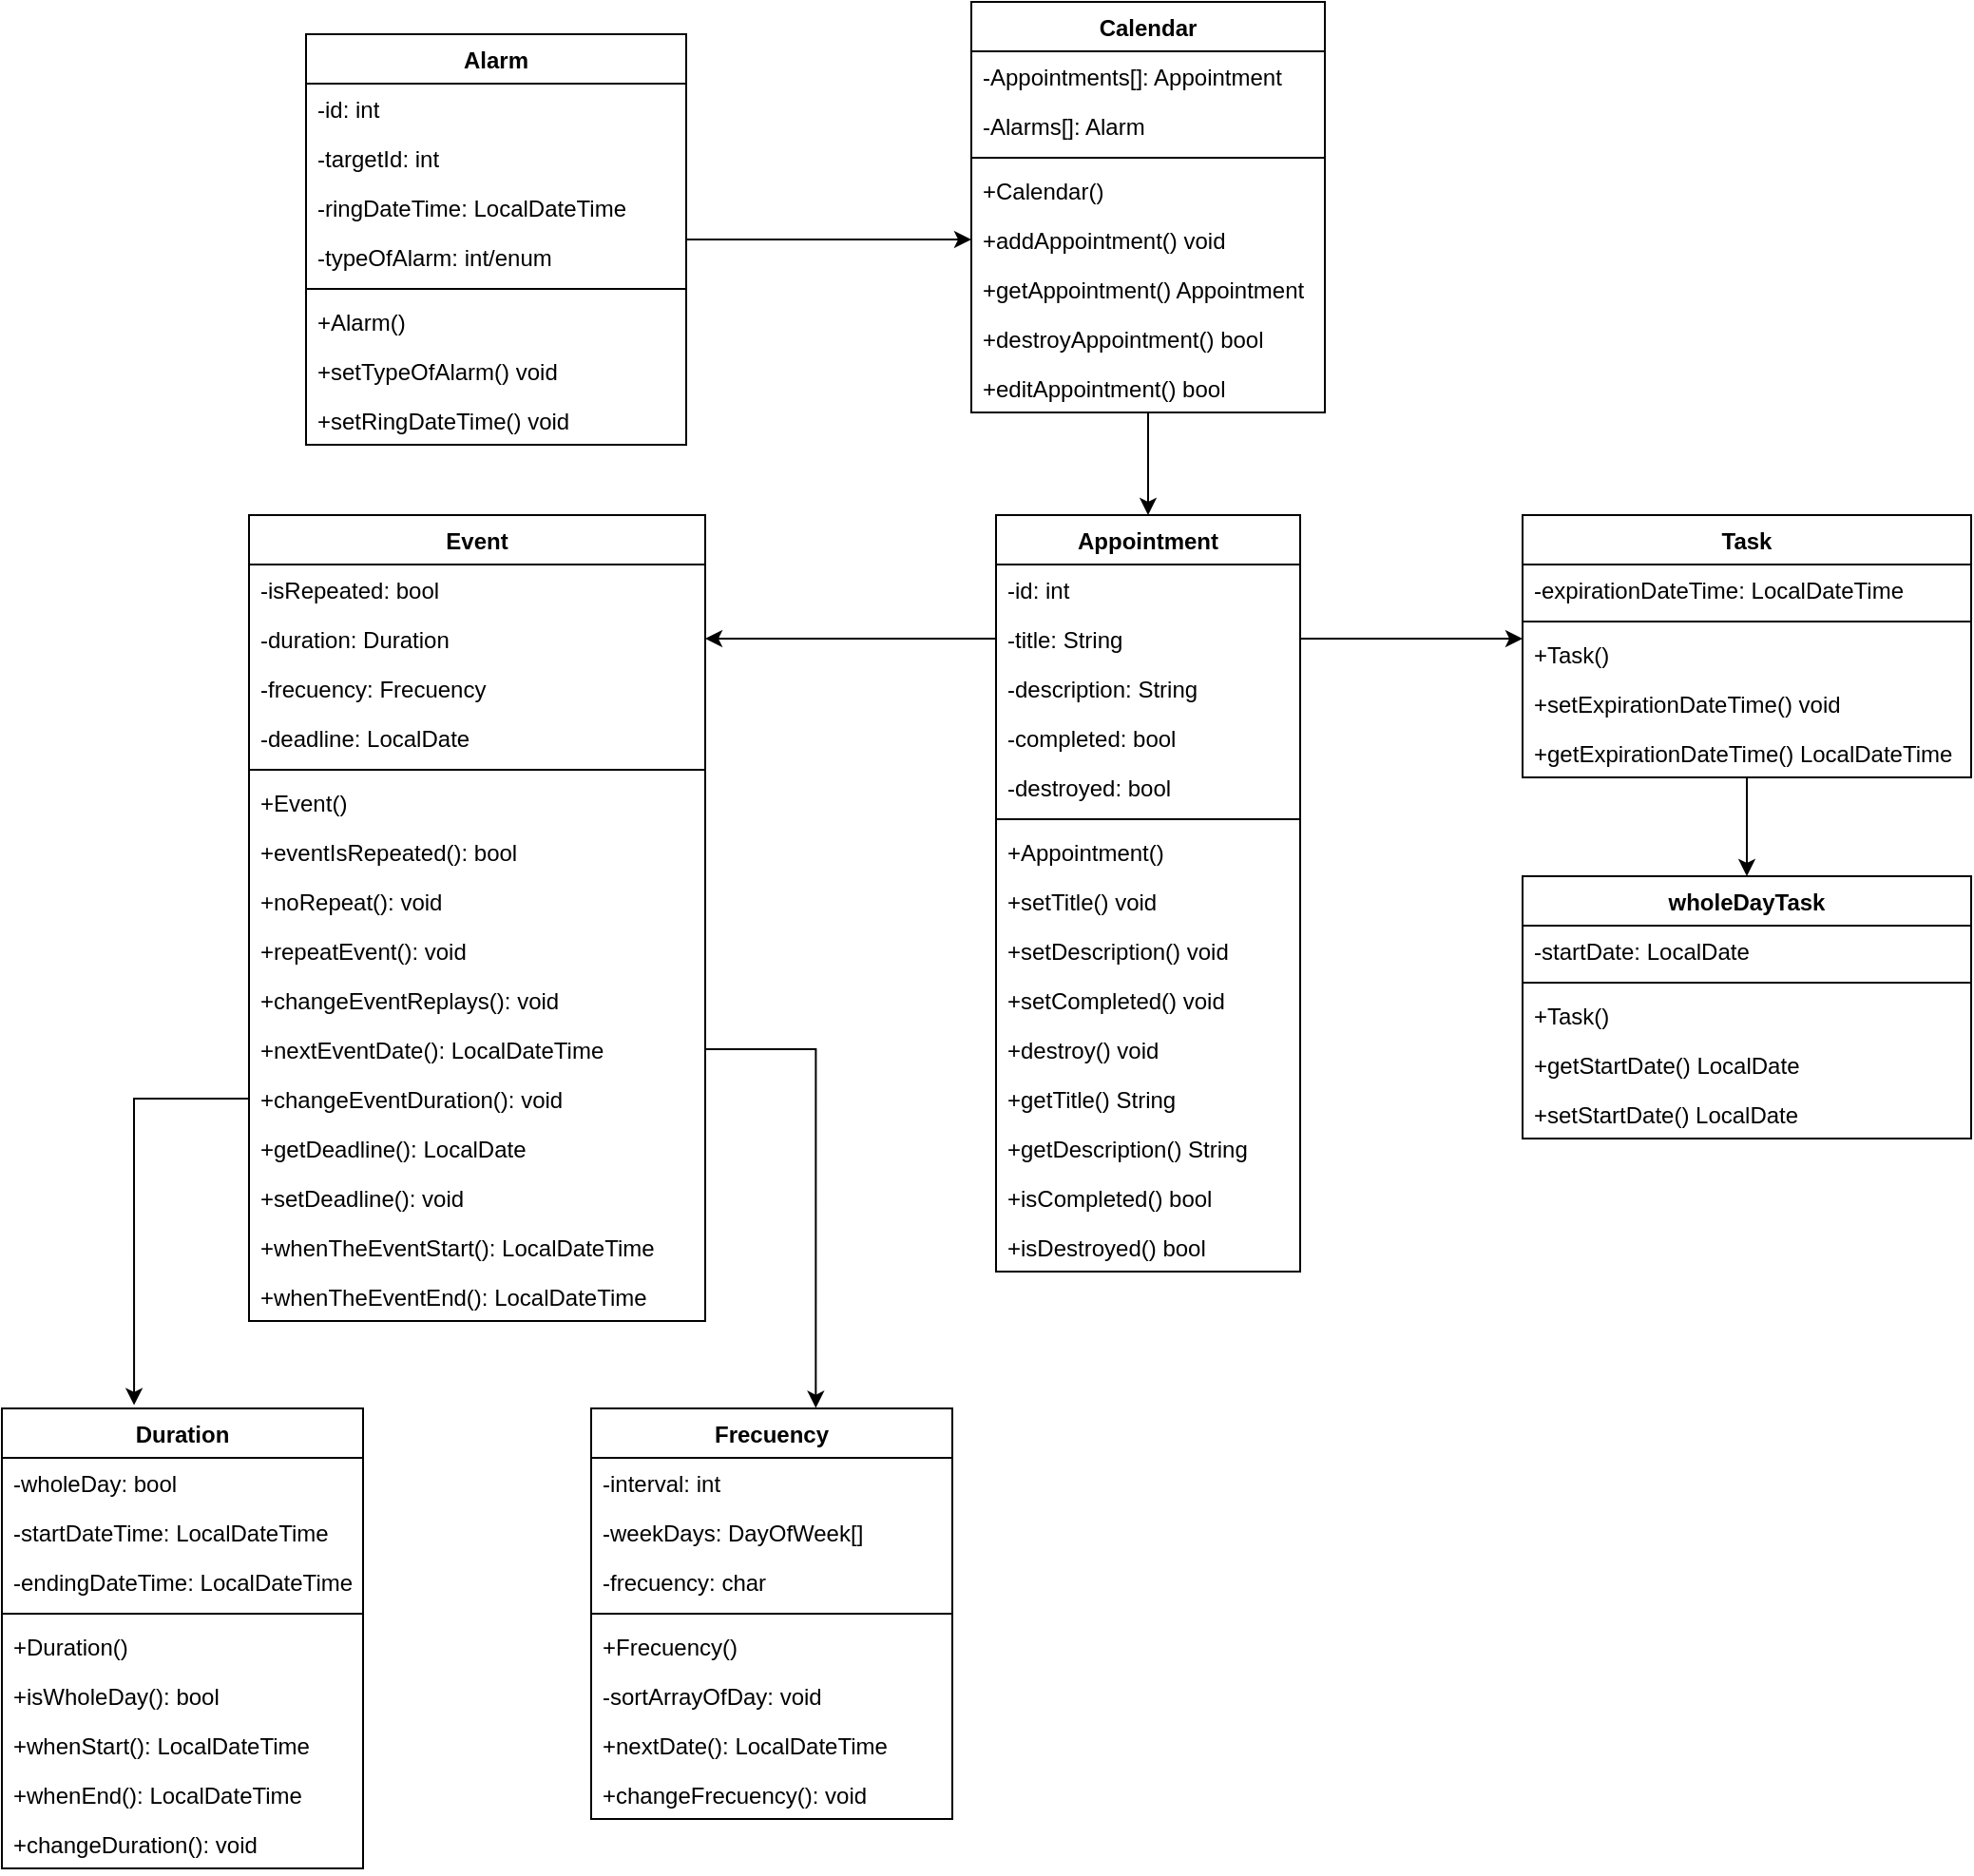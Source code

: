 <mxfile version="20.3.0" type="device"><diagram id="C5RBs43oDa-KdzZeNtuy" name="Page-1"><mxGraphModel dx="1421" dy="904" grid="1" gridSize="10" guides="1" tooltips="1" connect="1" arrows="1" fold="1" page="1" pageScale="1" pageWidth="827" pageHeight="1169" math="0" shadow="0"><root><mxCell id="WIyWlLk6GJQsqaUBKTNV-0"/><mxCell id="WIyWlLk6GJQsqaUBKTNV-1" parent="WIyWlLk6GJQsqaUBKTNV-0"/><mxCell id="myh4uGRj-QD2Ys2QT38W-99" style="edgeStyle=none;rounded=0;orthogonalLoop=1;jettySize=auto;html=1;exitX=0.5;exitY=1;exitDx=0;exitDy=0;entryX=0.5;entryY=0;entryDx=0;entryDy=0;" parent="WIyWlLk6GJQsqaUBKTNV-1" source="myh4uGRj-QD2Ys2QT38W-1" target="myh4uGRj-QD2Ys2QT38W-30" edge="1"><mxGeometry relative="1" as="geometry"/></mxCell><mxCell id="myh4uGRj-QD2Ys2QT38W-1" value="Calendar" style="swimlane;fontStyle=1;align=center;verticalAlign=top;childLayout=stackLayout;horizontal=1;startSize=26;horizontalStack=0;resizeParent=1;resizeParentMax=0;resizeLast=0;collapsible=1;marginBottom=0;" parent="WIyWlLk6GJQsqaUBKTNV-1" vertex="1"><mxGeometry x="760" y="180" width="186" height="216" as="geometry"/></mxCell><mxCell id="myh4uGRj-QD2Ys2QT38W-2" value="-Appointments[]: Appointment" style="text;strokeColor=none;fillColor=none;align=left;verticalAlign=top;spacingLeft=4;spacingRight=4;overflow=hidden;rotatable=0;points=[[0,0.5],[1,0.5]];portConstraint=eastwest;" parent="myh4uGRj-QD2Ys2QT38W-1" vertex="1"><mxGeometry y="26" width="186" height="26" as="geometry"/></mxCell><mxCell id="myh4uGRj-QD2Ys2QT38W-3" value="-Alarms[]: Alarm" style="text;strokeColor=none;fillColor=none;align=left;verticalAlign=top;spacingLeft=4;spacingRight=4;overflow=hidden;rotatable=0;points=[[0,0.5],[1,0.5]];portConstraint=eastwest;" parent="myh4uGRj-QD2Ys2QT38W-1" vertex="1"><mxGeometry y="52" width="186" height="26" as="geometry"/></mxCell><mxCell id="myh4uGRj-QD2Ys2QT38W-4" value="" style="line;strokeWidth=1;fillColor=none;align=left;verticalAlign=middle;spacingTop=-1;spacingLeft=3;spacingRight=3;rotatable=0;labelPosition=right;points=[];portConstraint=eastwest;strokeColor=inherit;" parent="myh4uGRj-QD2Ys2QT38W-1" vertex="1"><mxGeometry y="78" width="186" height="8" as="geometry"/></mxCell><mxCell id="myh4uGRj-QD2Ys2QT38W-5" value="+Calendar()" style="text;strokeColor=none;fillColor=none;align=left;verticalAlign=top;spacingLeft=4;spacingRight=4;overflow=hidden;rotatable=0;points=[[0,0.5],[1,0.5]];portConstraint=eastwest;" parent="myh4uGRj-QD2Ys2QT38W-1" vertex="1"><mxGeometry y="86" width="186" height="26" as="geometry"/></mxCell><mxCell id="myh4uGRj-QD2Ys2QT38W-6" value="+addAppointment() void" style="text;strokeColor=none;fillColor=none;align=left;verticalAlign=top;spacingLeft=4;spacingRight=4;overflow=hidden;rotatable=0;points=[[0,0.5],[1,0.5]];portConstraint=eastwest;" parent="myh4uGRj-QD2Ys2QT38W-1" vertex="1"><mxGeometry y="112" width="186" height="26" as="geometry"/></mxCell><mxCell id="myh4uGRj-QD2Ys2QT38W-7" value="+getAppointment() Appointment" style="text;strokeColor=none;fillColor=none;align=left;verticalAlign=top;spacingLeft=4;spacingRight=4;overflow=hidden;rotatable=0;points=[[0,0.5],[1,0.5]];portConstraint=eastwest;" parent="myh4uGRj-QD2Ys2QT38W-1" vertex="1"><mxGeometry y="138" width="186" height="26" as="geometry"/></mxCell><mxCell id="myh4uGRj-QD2Ys2QT38W-8" value="+destroyAppointment() bool" style="text;strokeColor=none;fillColor=none;align=left;verticalAlign=top;spacingLeft=4;spacingRight=4;overflow=hidden;rotatable=0;points=[[0,0.5],[1,0.5]];portConstraint=eastwest;" parent="myh4uGRj-QD2Ys2QT38W-1" vertex="1"><mxGeometry y="164" width="186" height="26" as="geometry"/></mxCell><mxCell id="myh4uGRj-QD2Ys2QT38W-9" value="+editAppointment() bool" style="text;strokeColor=none;fillColor=none;align=left;verticalAlign=top;spacingLeft=4;spacingRight=4;overflow=hidden;rotatable=0;points=[[0,0.5],[1,0.5]];portConstraint=eastwest;" parent="myh4uGRj-QD2Ys2QT38W-1" vertex="1"><mxGeometry y="190" width="186" height="26" as="geometry"/></mxCell><mxCell id="myh4uGRj-QD2Ys2QT38W-11" value="Event" style="swimlane;fontStyle=1;align=center;verticalAlign=top;childLayout=stackLayout;horizontal=1;startSize=26;horizontalStack=0;resizeParent=1;resizeParentMax=0;resizeLast=0;collapsible=1;marginBottom=0;" parent="WIyWlLk6GJQsqaUBKTNV-1" vertex="1"><mxGeometry x="380" y="450" width="240" height="424" as="geometry"/></mxCell><mxCell id="myh4uGRj-QD2Ys2QT38W-12" value="-isRepeated: bool" style="text;strokeColor=none;fillColor=none;align=left;verticalAlign=top;spacingLeft=4;spacingRight=4;overflow=hidden;rotatable=0;points=[[0,0.5],[1,0.5]];portConstraint=eastwest;" parent="myh4uGRj-QD2Ys2QT38W-11" vertex="1"><mxGeometry y="26" width="240" height="26" as="geometry"/></mxCell><mxCell id="myh4uGRj-QD2Ys2QT38W-13" value="-duration: Duration" style="text;strokeColor=none;fillColor=none;align=left;verticalAlign=top;spacingLeft=4;spacingRight=4;overflow=hidden;rotatable=0;points=[[0,0.5],[1,0.5]];portConstraint=eastwest;" parent="myh4uGRj-QD2Ys2QT38W-11" vertex="1"><mxGeometry y="52" width="240" height="26" as="geometry"/></mxCell><mxCell id="myh4uGRj-QD2Ys2QT38W-14" value="-frecuency: Frecuency" style="text;strokeColor=none;fillColor=none;align=left;verticalAlign=top;spacingLeft=4;spacingRight=4;overflow=hidden;rotatable=0;points=[[0,0.5],[1,0.5]];portConstraint=eastwest;" parent="myh4uGRj-QD2Ys2QT38W-11" vertex="1"><mxGeometry y="78" width="240" height="26" as="geometry"/></mxCell><mxCell id="dQuGqhkY-mQIlBnvqClp-0" value="-deadline: LocalDate" style="text;strokeColor=none;fillColor=none;align=left;verticalAlign=top;spacingLeft=4;spacingRight=4;overflow=hidden;rotatable=0;points=[[0,0.5],[1,0.5]];portConstraint=eastwest;" parent="myh4uGRj-QD2Ys2QT38W-11" vertex="1"><mxGeometry y="104" width="240" height="26" as="geometry"/></mxCell><mxCell id="myh4uGRj-QD2Ys2QT38W-15" value="" style="line;strokeWidth=1;fillColor=none;align=left;verticalAlign=middle;spacingTop=-1;spacingLeft=3;spacingRight=3;rotatable=0;labelPosition=right;points=[];portConstraint=eastwest;strokeColor=inherit;" parent="myh4uGRj-QD2Ys2QT38W-11" vertex="1"><mxGeometry y="130" width="240" height="8" as="geometry"/></mxCell><mxCell id="myh4uGRj-QD2Ys2QT38W-16" value="+Event()" style="text;strokeColor=none;fillColor=none;align=left;verticalAlign=top;spacingLeft=4;spacingRight=4;overflow=hidden;rotatable=0;points=[[0,0.5],[1,0.5]];portConstraint=eastwest;" parent="myh4uGRj-QD2Ys2QT38W-11" vertex="1"><mxGeometry y="138" width="240" height="26" as="geometry"/></mxCell><mxCell id="myh4uGRj-QD2Ys2QT38W-75" value="+eventIsRepeated(): bool" style="text;strokeColor=none;fillColor=none;align=left;verticalAlign=top;spacingLeft=4;spacingRight=4;overflow=hidden;rotatable=0;points=[[0,0.5],[1,0.5]];portConstraint=eastwest;" parent="myh4uGRj-QD2Ys2QT38W-11" vertex="1"><mxGeometry y="164" width="240" height="26" as="geometry"/></mxCell><mxCell id="myh4uGRj-QD2Ys2QT38W-77" value="+noRepeat(): void" style="text;strokeColor=none;fillColor=none;align=left;verticalAlign=top;spacingLeft=4;spacingRight=4;overflow=hidden;rotatable=0;points=[[0,0.5],[1,0.5]];portConstraint=eastwest;" parent="myh4uGRj-QD2Ys2QT38W-11" vertex="1"><mxGeometry y="190" width="240" height="26" as="geometry"/></mxCell><mxCell id="myh4uGRj-QD2Ys2QT38W-78" value="+repeatEvent(): void" style="text;strokeColor=none;fillColor=none;align=left;verticalAlign=top;spacingLeft=4;spacingRight=4;overflow=hidden;rotatable=0;points=[[0,0.5],[1,0.5]];portConstraint=eastwest;" parent="myh4uGRj-QD2Ys2QT38W-11" vertex="1"><mxGeometry y="216" width="240" height="26" as="geometry"/></mxCell><mxCell id="myh4uGRj-QD2Ys2QT38W-79" value="+changeEventReplays(): void" style="text;strokeColor=none;fillColor=none;align=left;verticalAlign=top;spacingLeft=4;spacingRight=4;overflow=hidden;rotatable=0;points=[[0,0.5],[1,0.5]];portConstraint=eastwest;" parent="myh4uGRj-QD2Ys2QT38W-11" vertex="1"><mxGeometry y="242" width="240" height="26" as="geometry"/></mxCell><mxCell id="myh4uGRj-QD2Ys2QT38W-80" value="+nextEventDate(): LocalDateTime" style="text;strokeColor=none;fillColor=none;align=left;verticalAlign=top;spacingLeft=4;spacingRight=4;overflow=hidden;rotatable=0;points=[[0,0.5],[1,0.5]];portConstraint=eastwest;" parent="myh4uGRj-QD2Ys2QT38W-11" vertex="1"><mxGeometry y="268" width="240" height="26" as="geometry"/></mxCell><mxCell id="myh4uGRj-QD2Ys2QT38W-81" value="+changeEventDuration(): void" style="text;strokeColor=none;fillColor=none;align=left;verticalAlign=top;spacingLeft=4;spacingRight=4;overflow=hidden;rotatable=0;points=[[0,0.5],[1,0.5]];portConstraint=eastwest;" parent="myh4uGRj-QD2Ys2QT38W-11" vertex="1"><mxGeometry y="294" width="240" height="26" as="geometry"/></mxCell><mxCell id="dQuGqhkY-mQIlBnvqClp-1" value="+getDeadline(): LocalDate" style="text;strokeColor=none;fillColor=none;align=left;verticalAlign=top;spacingLeft=4;spacingRight=4;overflow=hidden;rotatable=0;points=[[0,0.5],[1,0.5]];portConstraint=eastwest;" parent="myh4uGRj-QD2Ys2QT38W-11" vertex="1"><mxGeometry y="320" width="240" height="26" as="geometry"/></mxCell><mxCell id="dQuGqhkY-mQIlBnvqClp-2" value="+setDeadline(): void" style="text;strokeColor=none;fillColor=none;align=left;verticalAlign=top;spacingLeft=4;spacingRight=4;overflow=hidden;rotatable=0;points=[[0,0.5],[1,0.5]];portConstraint=eastwest;" parent="myh4uGRj-QD2Ys2QT38W-11" vertex="1"><mxGeometry y="346" width="240" height="26" as="geometry"/></mxCell><mxCell id="dQuGqhkY-mQIlBnvqClp-3" value="+whenTheEventStart(): LocalDateTime" style="text;strokeColor=none;fillColor=none;align=left;verticalAlign=top;spacingLeft=4;spacingRight=4;overflow=hidden;rotatable=0;points=[[0,0.5],[1,0.5]];portConstraint=eastwest;" parent="myh4uGRj-QD2Ys2QT38W-11" vertex="1"><mxGeometry y="372" width="240" height="26" as="geometry"/></mxCell><mxCell id="dQuGqhkY-mQIlBnvqClp-4" value="+whenTheEventEnd(): LocalDateTime" style="text;strokeColor=none;fillColor=none;align=left;verticalAlign=top;spacingLeft=4;spacingRight=4;overflow=hidden;rotatable=0;points=[[0,0.5],[1,0.5]];portConstraint=eastwest;" parent="myh4uGRj-QD2Ys2QT38W-11" vertex="1"><mxGeometry y="398" width="240" height="26" as="geometry"/></mxCell><mxCell id="uZS_CTxzkBiDbrTt1ZFZ-10" value="" style="edgeStyle=orthogonalEdgeStyle;rounded=0;orthogonalLoop=1;jettySize=auto;html=1;" edge="1" parent="WIyWlLk6GJQsqaUBKTNV-1" source="myh4uGRj-QD2Ys2QT38W-19" target="uZS_CTxzkBiDbrTt1ZFZ-0"><mxGeometry relative="1" as="geometry"/></mxCell><mxCell id="myh4uGRj-QD2Ys2QT38W-19" value="Task" style="swimlane;fontStyle=1;align=center;verticalAlign=top;childLayout=stackLayout;horizontal=1;startSize=26;horizontalStack=0;resizeParent=1;resizeParentMax=0;resizeLast=0;collapsible=1;marginBottom=0;" parent="WIyWlLk6GJQsqaUBKTNV-1" vertex="1"><mxGeometry x="1050" y="450" width="236" height="138" as="geometry"/></mxCell><mxCell id="myh4uGRj-QD2Ys2QT38W-20" value="-expirationDateTime: LocalDateTime" style="text;strokeColor=none;fillColor=none;align=left;verticalAlign=top;spacingLeft=4;spacingRight=4;overflow=hidden;rotatable=0;points=[[0,0.5],[1,0.5]];portConstraint=eastwest;" parent="myh4uGRj-QD2Ys2QT38W-19" vertex="1"><mxGeometry y="26" width="236" height="26" as="geometry"/></mxCell><mxCell id="myh4uGRj-QD2Ys2QT38W-22" value="" style="line;strokeWidth=1;fillColor=none;align=left;verticalAlign=middle;spacingTop=-1;spacingLeft=3;spacingRight=3;rotatable=0;labelPosition=right;points=[];portConstraint=eastwest;strokeColor=inherit;" parent="myh4uGRj-QD2Ys2QT38W-19" vertex="1"><mxGeometry y="52" width="236" height="8" as="geometry"/></mxCell><mxCell id="myh4uGRj-QD2Ys2QT38W-23" value="+Task()" style="text;strokeColor=none;fillColor=none;align=left;verticalAlign=top;spacingLeft=4;spacingRight=4;overflow=hidden;rotatable=0;points=[[0,0.5],[1,0.5]];portConstraint=eastwest;" parent="myh4uGRj-QD2Ys2QT38W-19" vertex="1"><mxGeometry y="60" width="236" height="26" as="geometry"/></mxCell><mxCell id="myh4uGRj-QD2Ys2QT38W-24" value="+setExpirationDateTime() void" style="text;strokeColor=none;fillColor=none;align=left;verticalAlign=top;spacingLeft=4;spacingRight=4;overflow=hidden;rotatable=0;points=[[0,0.5],[1,0.5]];portConstraint=eastwest;" parent="myh4uGRj-QD2Ys2QT38W-19" vertex="1"><mxGeometry y="86" width="236" height="26" as="geometry"/></mxCell><mxCell id="myh4uGRj-QD2Ys2QT38W-25" value="+getExpirationDateTime() LocalDateTime" style="text;strokeColor=none;fillColor=none;align=left;verticalAlign=top;spacingLeft=4;spacingRight=4;overflow=hidden;rotatable=0;points=[[0,0.5],[1,0.5]];portConstraint=eastwest;" parent="myh4uGRj-QD2Ys2QT38W-19" vertex="1"><mxGeometry y="112" width="236" height="26" as="geometry"/></mxCell><mxCell id="myh4uGRj-QD2Ys2QT38W-30" value="Appointment" style="swimlane;fontStyle=1;align=center;verticalAlign=top;childLayout=stackLayout;horizontal=1;startSize=26;horizontalStack=0;resizeParent=1;resizeParentMax=0;resizeLast=0;collapsible=1;marginBottom=0;" parent="WIyWlLk6GJQsqaUBKTNV-1" vertex="1"><mxGeometry x="773" y="450" width="160" height="398" as="geometry"/></mxCell><mxCell id="myh4uGRj-QD2Ys2QT38W-31" value="-id: int" style="text;strokeColor=none;fillColor=none;align=left;verticalAlign=top;spacingLeft=4;spacingRight=4;overflow=hidden;rotatable=0;points=[[0,0.5],[1,0.5]];portConstraint=eastwest;" parent="myh4uGRj-QD2Ys2QT38W-30" vertex="1"><mxGeometry y="26" width="160" height="26" as="geometry"/></mxCell><mxCell id="myh4uGRj-QD2Ys2QT38W-32" value="-title: String" style="text;strokeColor=none;fillColor=none;align=left;verticalAlign=top;spacingLeft=4;spacingRight=4;overflow=hidden;rotatable=0;points=[[0,0.5],[1,0.5]];portConstraint=eastwest;" parent="myh4uGRj-QD2Ys2QT38W-30" vertex="1"><mxGeometry y="52" width="160" height="26" as="geometry"/></mxCell><mxCell id="myh4uGRj-QD2Ys2QT38W-33" value="-description: String" style="text;strokeColor=none;fillColor=none;align=left;verticalAlign=top;spacingLeft=4;spacingRight=4;overflow=hidden;rotatable=0;points=[[0,0.5],[1,0.5]];portConstraint=eastwest;" parent="myh4uGRj-QD2Ys2QT38W-30" vertex="1"><mxGeometry y="78" width="160" height="26" as="geometry"/></mxCell><mxCell id="myh4uGRj-QD2Ys2QT38W-34" value="-completed: bool" style="text;strokeColor=none;fillColor=none;align=left;verticalAlign=top;spacingLeft=4;spacingRight=4;overflow=hidden;rotatable=0;points=[[0,0.5],[1,0.5]];portConstraint=eastwest;" parent="myh4uGRj-QD2Ys2QT38W-30" vertex="1"><mxGeometry y="104" width="160" height="26" as="geometry"/></mxCell><mxCell id="myh4uGRj-QD2Ys2QT38W-35" value="-destroyed: bool" style="text;strokeColor=none;fillColor=none;align=left;verticalAlign=top;spacingLeft=4;spacingRight=4;overflow=hidden;rotatable=0;points=[[0,0.5],[1,0.5]];portConstraint=eastwest;" parent="myh4uGRj-QD2Ys2QT38W-30" vertex="1"><mxGeometry y="130" width="160" height="26" as="geometry"/></mxCell><mxCell id="myh4uGRj-QD2Ys2QT38W-36" value="" style="line;strokeWidth=1;fillColor=none;align=left;verticalAlign=middle;spacingTop=-1;spacingLeft=3;spacingRight=3;rotatable=0;labelPosition=right;points=[];portConstraint=eastwest;strokeColor=inherit;" parent="myh4uGRj-QD2Ys2QT38W-30" vertex="1"><mxGeometry y="156" width="160" height="8" as="geometry"/></mxCell><mxCell id="myh4uGRj-QD2Ys2QT38W-37" value="+Appointment()" style="text;strokeColor=none;fillColor=none;align=left;verticalAlign=top;spacingLeft=4;spacingRight=4;overflow=hidden;rotatable=0;points=[[0,0.5],[1,0.5]];portConstraint=eastwest;" parent="myh4uGRj-QD2Ys2QT38W-30" vertex="1"><mxGeometry y="164" width="160" height="26" as="geometry"/></mxCell><mxCell id="myh4uGRj-QD2Ys2QT38W-38" value="+setTitle() void" style="text;strokeColor=none;fillColor=none;align=left;verticalAlign=top;spacingLeft=4;spacingRight=4;overflow=hidden;rotatable=0;points=[[0,0.5],[1,0.5]];portConstraint=eastwest;" parent="myh4uGRj-QD2Ys2QT38W-30" vertex="1"><mxGeometry y="190" width="160" height="26" as="geometry"/></mxCell><mxCell id="myh4uGRj-QD2Ys2QT38W-39" value="+setDescription() void" style="text;strokeColor=none;fillColor=none;align=left;verticalAlign=top;spacingLeft=4;spacingRight=4;overflow=hidden;rotatable=0;points=[[0,0.5],[1,0.5]];portConstraint=eastwest;" parent="myh4uGRj-QD2Ys2QT38W-30" vertex="1"><mxGeometry y="216" width="160" height="26" as="geometry"/></mxCell><mxCell id="myh4uGRj-QD2Ys2QT38W-40" value="+setCompleted() void" style="text;strokeColor=none;fillColor=none;align=left;verticalAlign=top;spacingLeft=4;spacingRight=4;overflow=hidden;rotatable=0;points=[[0,0.5],[1,0.5]];portConstraint=eastwest;" parent="myh4uGRj-QD2Ys2QT38W-30" vertex="1"><mxGeometry y="242" width="160" height="26" as="geometry"/></mxCell><mxCell id="myh4uGRj-QD2Ys2QT38W-41" value="+destroy() void" style="text;strokeColor=none;fillColor=none;align=left;verticalAlign=top;spacingLeft=4;spacingRight=4;overflow=hidden;rotatable=0;points=[[0,0.5],[1,0.5]];portConstraint=eastwest;" parent="myh4uGRj-QD2Ys2QT38W-30" vertex="1"><mxGeometry y="268" width="160" height="26" as="geometry"/></mxCell><mxCell id="myh4uGRj-QD2Ys2QT38W-42" value="+getTitle() String" style="text;strokeColor=none;fillColor=none;align=left;verticalAlign=top;spacingLeft=4;spacingRight=4;overflow=hidden;rotatable=0;points=[[0,0.5],[1,0.5]];portConstraint=eastwest;" parent="myh4uGRj-QD2Ys2QT38W-30" vertex="1"><mxGeometry y="294" width="160" height="26" as="geometry"/></mxCell><mxCell id="myh4uGRj-QD2Ys2QT38W-43" value="+getDescription() String" style="text;strokeColor=none;fillColor=none;align=left;verticalAlign=top;spacingLeft=4;spacingRight=4;overflow=hidden;rotatable=0;points=[[0,0.5],[1,0.5]];portConstraint=eastwest;" parent="myh4uGRj-QD2Ys2QT38W-30" vertex="1"><mxGeometry y="320" width="160" height="26" as="geometry"/></mxCell><mxCell id="myh4uGRj-QD2Ys2QT38W-44" value="+isCompleted() bool" style="text;strokeColor=none;fillColor=none;align=left;verticalAlign=top;spacingLeft=4;spacingRight=4;overflow=hidden;rotatable=0;points=[[0,0.5],[1,0.5]];portConstraint=eastwest;" parent="myh4uGRj-QD2Ys2QT38W-30" vertex="1"><mxGeometry y="346" width="160" height="26" as="geometry"/></mxCell><mxCell id="myh4uGRj-QD2Ys2QT38W-45" value="+isDestroyed() bool" style="text;strokeColor=none;fillColor=none;align=left;verticalAlign=top;spacingLeft=4;spacingRight=4;overflow=hidden;rotatable=0;points=[[0,0.5],[1,0.5]];portConstraint=eastwest;" parent="myh4uGRj-QD2Ys2QT38W-30" vertex="1"><mxGeometry y="372" width="160" height="26" as="geometry"/></mxCell><mxCell id="myh4uGRj-QD2Ys2QT38W-47" value="Duration" style="swimlane;fontStyle=1;align=center;verticalAlign=top;childLayout=stackLayout;horizontal=1;startSize=26;horizontalStack=0;resizeParent=1;resizeParentMax=0;resizeLast=0;collapsible=1;marginBottom=0;" parent="WIyWlLk6GJQsqaUBKTNV-1" vertex="1"><mxGeometry x="250" y="920" width="190" height="242" as="geometry"/></mxCell><mxCell id="myh4uGRj-QD2Ys2QT38W-48" value="-wholeDay: bool" style="text;strokeColor=none;fillColor=none;align=left;verticalAlign=top;spacingLeft=4;spacingRight=4;overflow=hidden;rotatable=0;points=[[0,0.5],[1,0.5]];portConstraint=eastwest;" parent="myh4uGRj-QD2Ys2QT38W-47" vertex="1"><mxGeometry y="26" width="190" height="26" as="geometry"/></mxCell><mxCell id="myh4uGRj-QD2Ys2QT38W-49" value="-startDateTime: LocalDateTime" style="text;strokeColor=none;fillColor=none;align=left;verticalAlign=top;spacingLeft=4;spacingRight=4;overflow=hidden;rotatable=0;points=[[0,0.5],[1,0.5]];portConstraint=eastwest;" parent="myh4uGRj-QD2Ys2QT38W-47" vertex="1"><mxGeometry y="52" width="190" height="26" as="geometry"/></mxCell><mxCell id="myh4uGRj-QD2Ys2QT38W-50" value="-endingDateTime: LocalDateTime" style="text;strokeColor=none;fillColor=none;align=left;verticalAlign=top;spacingLeft=4;spacingRight=4;overflow=hidden;rotatable=0;points=[[0,0.5],[1,0.5]];portConstraint=eastwest;" parent="myh4uGRj-QD2Ys2QT38W-47" vertex="1"><mxGeometry y="78" width="190" height="26" as="geometry"/></mxCell><mxCell id="myh4uGRj-QD2Ys2QT38W-51" value="" style="line;strokeWidth=1;fillColor=none;align=left;verticalAlign=middle;spacingTop=-1;spacingLeft=3;spacingRight=3;rotatable=0;labelPosition=right;points=[];portConstraint=eastwest;strokeColor=inherit;" parent="myh4uGRj-QD2Ys2QT38W-47" vertex="1"><mxGeometry y="104" width="190" height="8" as="geometry"/></mxCell><mxCell id="myh4uGRj-QD2Ys2QT38W-52" value="+Duration()" style="text;strokeColor=none;fillColor=none;align=left;verticalAlign=top;spacingLeft=4;spacingRight=4;overflow=hidden;rotatable=0;points=[[0,0.5],[1,0.5]];portConstraint=eastwest;" parent="myh4uGRj-QD2Ys2QT38W-47" vertex="1"><mxGeometry y="112" width="190" height="26" as="geometry"/></mxCell><mxCell id="myh4uGRj-QD2Ys2QT38W-68" value="+isWholeDay(): bool" style="text;strokeColor=none;fillColor=none;align=left;verticalAlign=top;spacingLeft=4;spacingRight=4;overflow=hidden;rotatable=0;points=[[0,0.5],[1,0.5]];portConstraint=eastwest;" parent="myh4uGRj-QD2Ys2QT38W-47" vertex="1"><mxGeometry y="138" width="190" height="26" as="geometry"/></mxCell><mxCell id="myh4uGRj-QD2Ys2QT38W-69" value="+whenStart(): LocalDateTime" style="text;strokeColor=none;fillColor=none;align=left;verticalAlign=top;spacingLeft=4;spacingRight=4;overflow=hidden;rotatable=0;points=[[0,0.5],[1,0.5]];portConstraint=eastwest;" parent="myh4uGRj-QD2Ys2QT38W-47" vertex="1"><mxGeometry y="164" width="190" height="26" as="geometry"/></mxCell><mxCell id="myh4uGRj-QD2Ys2QT38W-70" value="+whenEnd(): LocalDateTime" style="text;strokeColor=none;fillColor=none;align=left;verticalAlign=top;spacingLeft=4;spacingRight=4;overflow=hidden;rotatable=0;points=[[0,0.5],[1,0.5]];portConstraint=eastwest;" parent="myh4uGRj-QD2Ys2QT38W-47" vertex="1"><mxGeometry y="190" width="190" height="26" as="geometry"/></mxCell><mxCell id="myh4uGRj-QD2Ys2QT38W-71" value="+changeDuration(): void" style="text;strokeColor=none;fillColor=none;align=left;verticalAlign=top;spacingLeft=4;spacingRight=4;overflow=hidden;rotatable=0;points=[[0,0.5],[1,0.5]];portConstraint=eastwest;" parent="myh4uGRj-QD2Ys2QT38W-47" vertex="1"><mxGeometry y="216" width="190" height="26" as="geometry"/></mxCell><mxCell id="myh4uGRj-QD2Ys2QT38W-56" value="" style="edgeStyle=orthogonalEdgeStyle;rounded=0;orthogonalLoop=1;jettySize=auto;html=1;" parent="WIyWlLk6GJQsqaUBKTNV-1" source="myh4uGRj-QD2Ys2QT38W-57" target="myh4uGRj-QD2Ys2QT38W-6" edge="1"><mxGeometry relative="1" as="geometry"/></mxCell><mxCell id="myh4uGRj-QD2Ys2QT38W-57" value="Alarm" style="swimlane;fontStyle=1;align=center;verticalAlign=top;childLayout=stackLayout;horizontal=1;startSize=26;horizontalStack=0;resizeParent=1;resizeParentMax=0;resizeLast=0;collapsible=1;marginBottom=0;" parent="WIyWlLk6GJQsqaUBKTNV-1" vertex="1"><mxGeometry x="410" y="197" width="200" height="216" as="geometry"/></mxCell><mxCell id="myh4uGRj-QD2Ys2QT38W-58" value="-id: int&#10;" style="text;strokeColor=none;fillColor=none;align=left;verticalAlign=top;spacingLeft=4;spacingRight=4;overflow=hidden;rotatable=0;points=[[0,0.5],[1,0.5]];portConstraint=eastwest;" parent="myh4uGRj-QD2Ys2QT38W-57" vertex="1"><mxGeometry y="26" width="200" height="26" as="geometry"/></mxCell><mxCell id="myh4uGRj-QD2Ys2QT38W-59" value="-targetId: int" style="text;strokeColor=none;fillColor=none;align=left;verticalAlign=top;spacingLeft=4;spacingRight=4;overflow=hidden;rotatable=0;points=[[0,0.5],[1,0.5]];portConstraint=eastwest;" parent="myh4uGRj-QD2Ys2QT38W-57" vertex="1"><mxGeometry y="52" width="200" height="26" as="geometry"/></mxCell><mxCell id="myh4uGRj-QD2Ys2QT38W-60" value="-ringDateTime: LocalDateTime" style="text;strokeColor=none;fillColor=none;align=left;verticalAlign=top;spacingLeft=4;spacingRight=4;overflow=hidden;rotatable=0;points=[[0,0.5],[1,0.5]];portConstraint=eastwest;" parent="myh4uGRj-QD2Ys2QT38W-57" vertex="1"><mxGeometry y="78" width="200" height="26" as="geometry"/></mxCell><mxCell id="myh4uGRj-QD2Ys2QT38W-61" value="-typeOfAlarm: int/enum" style="text;strokeColor=none;fillColor=none;align=left;verticalAlign=top;spacingLeft=4;spacingRight=4;overflow=hidden;rotatable=0;points=[[0,0.5],[1,0.5]];portConstraint=eastwest;" parent="myh4uGRj-QD2Ys2QT38W-57" vertex="1"><mxGeometry y="104" width="200" height="26" as="geometry"/></mxCell><mxCell id="myh4uGRj-QD2Ys2QT38W-62" value="" style="line;strokeWidth=1;fillColor=none;align=left;verticalAlign=middle;spacingTop=-1;spacingLeft=3;spacingRight=3;rotatable=0;labelPosition=right;points=[];portConstraint=eastwest;strokeColor=inherit;" parent="myh4uGRj-QD2Ys2QT38W-57" vertex="1"><mxGeometry y="130" width="200" height="8" as="geometry"/></mxCell><mxCell id="myh4uGRj-QD2Ys2QT38W-63" value="+Alarm()" style="text;strokeColor=none;fillColor=none;align=left;verticalAlign=top;spacingLeft=4;spacingRight=4;overflow=hidden;rotatable=0;points=[[0,0.5],[1,0.5]];portConstraint=eastwest;" parent="myh4uGRj-QD2Ys2QT38W-57" vertex="1"><mxGeometry y="138" width="200" height="26" as="geometry"/></mxCell><mxCell id="myh4uGRj-QD2Ys2QT38W-64" value="+setTypeOfAlarm() void" style="text;strokeColor=none;fillColor=none;align=left;verticalAlign=top;spacingLeft=4;spacingRight=4;overflow=hidden;rotatable=0;points=[[0,0.5],[1,0.5]];portConstraint=eastwest;" parent="myh4uGRj-QD2Ys2QT38W-57" vertex="1"><mxGeometry y="164" width="200" height="26" as="geometry"/></mxCell><mxCell id="myh4uGRj-QD2Ys2QT38W-65" value="+setRingDateTime() void" style="text;strokeColor=none;fillColor=none;align=left;verticalAlign=top;spacingLeft=4;spacingRight=4;overflow=hidden;rotatable=0;points=[[0,0.5],[1,0.5]];portConstraint=eastwest;" parent="myh4uGRj-QD2Ys2QT38W-57" vertex="1"><mxGeometry y="190" width="200" height="26" as="geometry"/></mxCell><mxCell id="myh4uGRj-QD2Ys2QT38W-73" style="edgeStyle=orthogonalEdgeStyle;rounded=0;orthogonalLoop=1;jettySize=auto;html=1;exitX=0;exitY=0.5;exitDx=0;exitDy=0;entryX=1;entryY=0.5;entryDx=0;entryDy=0;" parent="WIyWlLk6GJQsqaUBKTNV-1" source="myh4uGRj-QD2Ys2QT38W-32" target="myh4uGRj-QD2Ys2QT38W-13" edge="1"><mxGeometry relative="1" as="geometry"/></mxCell><mxCell id="myh4uGRj-QD2Ys2QT38W-74" style="edgeStyle=orthogonalEdgeStyle;rounded=0;orthogonalLoop=1;jettySize=auto;html=1;exitX=1;exitY=0.5;exitDx=0;exitDy=0;entryX=0;entryY=0.5;entryDx=0;entryDy=0;" parent="WIyWlLk6GJQsqaUBKTNV-1" source="myh4uGRj-QD2Ys2QT38W-32" edge="1"><mxGeometry relative="1" as="geometry"><mxPoint x="1050" y="515" as="targetPoint"/></mxGeometry></mxCell><mxCell id="myh4uGRj-QD2Ys2QT38W-82" value="Frecuency" style="swimlane;fontStyle=1;align=center;verticalAlign=top;childLayout=stackLayout;horizontal=1;startSize=26;horizontalStack=0;resizeParent=1;resizeParentMax=0;resizeLast=0;collapsible=1;marginBottom=0;" parent="WIyWlLk6GJQsqaUBKTNV-1" vertex="1"><mxGeometry x="560" y="920" width="190" height="216" as="geometry"/></mxCell><mxCell id="myh4uGRj-QD2Ys2QT38W-83" value="-interval: int" style="text;strokeColor=none;fillColor=none;align=left;verticalAlign=top;spacingLeft=4;spacingRight=4;overflow=hidden;rotatable=0;points=[[0,0.5],[1,0.5]];portConstraint=eastwest;" parent="myh4uGRj-QD2Ys2QT38W-82" vertex="1"><mxGeometry y="26" width="190" height="26" as="geometry"/></mxCell><mxCell id="myh4uGRj-QD2Ys2QT38W-84" value="-weekDays: DayOfWeek[]" style="text;strokeColor=none;fillColor=none;align=left;verticalAlign=top;spacingLeft=4;spacingRight=4;overflow=hidden;rotatable=0;points=[[0,0.5],[1,0.5]];portConstraint=eastwest;" parent="myh4uGRj-QD2Ys2QT38W-82" vertex="1"><mxGeometry y="52" width="190" height="26" as="geometry"/></mxCell><mxCell id="myh4uGRj-QD2Ys2QT38W-85" value="-frecuency: char" style="text;strokeColor=none;fillColor=none;align=left;verticalAlign=top;spacingLeft=4;spacingRight=4;overflow=hidden;rotatable=0;points=[[0,0.5],[1,0.5]];portConstraint=eastwest;" parent="myh4uGRj-QD2Ys2QT38W-82" vertex="1"><mxGeometry y="78" width="190" height="26" as="geometry"/></mxCell><mxCell id="myh4uGRj-QD2Ys2QT38W-86" value="" style="line;strokeWidth=1;fillColor=none;align=left;verticalAlign=middle;spacingTop=-1;spacingLeft=3;spacingRight=3;rotatable=0;labelPosition=right;points=[];portConstraint=eastwest;strokeColor=inherit;" parent="myh4uGRj-QD2Ys2QT38W-82" vertex="1"><mxGeometry y="104" width="190" height="8" as="geometry"/></mxCell><mxCell id="myh4uGRj-QD2Ys2QT38W-87" value="+Frecuency()" style="text;strokeColor=none;fillColor=none;align=left;verticalAlign=top;spacingLeft=4;spacingRight=4;overflow=hidden;rotatable=0;points=[[0,0.5],[1,0.5]];portConstraint=eastwest;" parent="myh4uGRj-QD2Ys2QT38W-82" vertex="1"><mxGeometry y="112" width="190" height="26" as="geometry"/></mxCell><mxCell id="myh4uGRj-QD2Ys2QT38W-88" value="-sortArrayOfDay: void" style="text;strokeColor=none;fillColor=none;align=left;verticalAlign=top;spacingLeft=4;spacingRight=4;overflow=hidden;rotatable=0;points=[[0,0.5],[1,0.5]];portConstraint=eastwest;" parent="myh4uGRj-QD2Ys2QT38W-82" vertex="1"><mxGeometry y="138" width="190" height="26" as="geometry"/></mxCell><mxCell id="myh4uGRj-QD2Ys2QT38W-89" value="+nextDate(): LocalDateTime" style="text;strokeColor=none;fillColor=none;align=left;verticalAlign=top;spacingLeft=4;spacingRight=4;overflow=hidden;rotatable=0;points=[[0,0.5],[1,0.5]];portConstraint=eastwest;" parent="myh4uGRj-QD2Ys2QT38W-82" vertex="1"><mxGeometry y="164" width="190" height="26" as="geometry"/></mxCell><mxCell id="myh4uGRj-QD2Ys2QT38W-91" value="+changeFrecuency(): void" style="text;strokeColor=none;fillColor=none;align=left;verticalAlign=top;spacingLeft=4;spacingRight=4;overflow=hidden;rotatable=0;points=[[0,0.5],[1,0.5]];portConstraint=eastwest;" parent="myh4uGRj-QD2Ys2QT38W-82" vertex="1"><mxGeometry y="190" width="190" height="26" as="geometry"/></mxCell><mxCell id="myh4uGRj-QD2Ys2QT38W-96" style="edgeStyle=orthogonalEdgeStyle;rounded=0;orthogonalLoop=1;jettySize=auto;html=1;entryX=0.366;entryY=-0.007;entryDx=0;entryDy=0;entryPerimeter=0;" parent="WIyWlLk6GJQsqaUBKTNV-1" source="myh4uGRj-QD2Ys2QT38W-81" target="myh4uGRj-QD2Ys2QT38W-47" edge="1"><mxGeometry relative="1" as="geometry"/></mxCell><mxCell id="myh4uGRj-QD2Ys2QT38W-97" style="edgeStyle=orthogonalEdgeStyle;rounded=0;orthogonalLoop=1;jettySize=auto;html=1;exitX=1;exitY=0.5;exitDx=0;exitDy=0;entryX=0.622;entryY=-0.001;entryDx=0;entryDy=0;entryPerimeter=0;" parent="WIyWlLk6GJQsqaUBKTNV-1" source="myh4uGRj-QD2Ys2QT38W-81" target="myh4uGRj-QD2Ys2QT38W-82" edge="1"><mxGeometry relative="1" as="geometry"><mxPoint x="679" y="820" as="targetPoint"/><Array as="points"><mxPoint x="678" y="731"/></Array></mxGeometry></mxCell><mxCell id="uZS_CTxzkBiDbrTt1ZFZ-0" value="wholeDayTask" style="swimlane;fontStyle=1;align=center;verticalAlign=top;childLayout=stackLayout;horizontal=1;startSize=26;horizontalStack=0;resizeParent=1;resizeParentMax=0;resizeLast=0;collapsible=1;marginBottom=0;" vertex="1" parent="WIyWlLk6GJQsqaUBKTNV-1"><mxGeometry x="1050" y="640" width="236" height="138" as="geometry"/></mxCell><mxCell id="uZS_CTxzkBiDbrTt1ZFZ-2" value="-startDate: LocalDate" style="text;strokeColor=none;fillColor=none;align=left;verticalAlign=top;spacingLeft=4;spacingRight=4;overflow=hidden;rotatable=0;points=[[0,0.5],[1,0.5]];portConstraint=eastwest;" vertex="1" parent="uZS_CTxzkBiDbrTt1ZFZ-0"><mxGeometry y="26" width="236" height="26" as="geometry"/></mxCell><mxCell id="uZS_CTxzkBiDbrTt1ZFZ-3" value="" style="line;strokeWidth=1;fillColor=none;align=left;verticalAlign=middle;spacingTop=-1;spacingLeft=3;spacingRight=3;rotatable=0;labelPosition=right;points=[];portConstraint=eastwest;strokeColor=inherit;" vertex="1" parent="uZS_CTxzkBiDbrTt1ZFZ-0"><mxGeometry y="52" width="236" height="8" as="geometry"/></mxCell><mxCell id="uZS_CTxzkBiDbrTt1ZFZ-4" value="+Task()" style="text;strokeColor=none;fillColor=none;align=left;verticalAlign=top;spacingLeft=4;spacingRight=4;overflow=hidden;rotatable=0;points=[[0,0.5],[1,0.5]];portConstraint=eastwest;" vertex="1" parent="uZS_CTxzkBiDbrTt1ZFZ-0"><mxGeometry y="60" width="236" height="26" as="geometry"/></mxCell><mxCell id="uZS_CTxzkBiDbrTt1ZFZ-6" value="+getStartDate() LocalDate" style="text;strokeColor=none;fillColor=none;align=left;verticalAlign=top;spacingLeft=4;spacingRight=4;overflow=hidden;rotatable=0;points=[[0,0.5],[1,0.5]];portConstraint=eastwest;" vertex="1" parent="uZS_CTxzkBiDbrTt1ZFZ-0"><mxGeometry y="86" width="236" height="26" as="geometry"/></mxCell><mxCell id="uZS_CTxzkBiDbrTt1ZFZ-11" value="+setStartDate() LocalDate" style="text;strokeColor=none;fillColor=none;align=left;verticalAlign=top;spacingLeft=4;spacingRight=4;overflow=hidden;rotatable=0;points=[[0,0.5],[1,0.5]];portConstraint=eastwest;" vertex="1" parent="uZS_CTxzkBiDbrTt1ZFZ-0"><mxGeometry y="112" width="236" height="26" as="geometry"/></mxCell></root></mxGraphModel></diagram></mxfile>